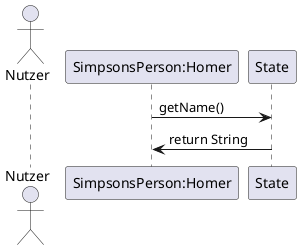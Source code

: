 @startuml
actor Nutzer
participant "SimpsonsPerson:Homer" as SP
participant "State" as ST

 SP -> ST:  getName()

 SP <- ST:  return String

@enduml
